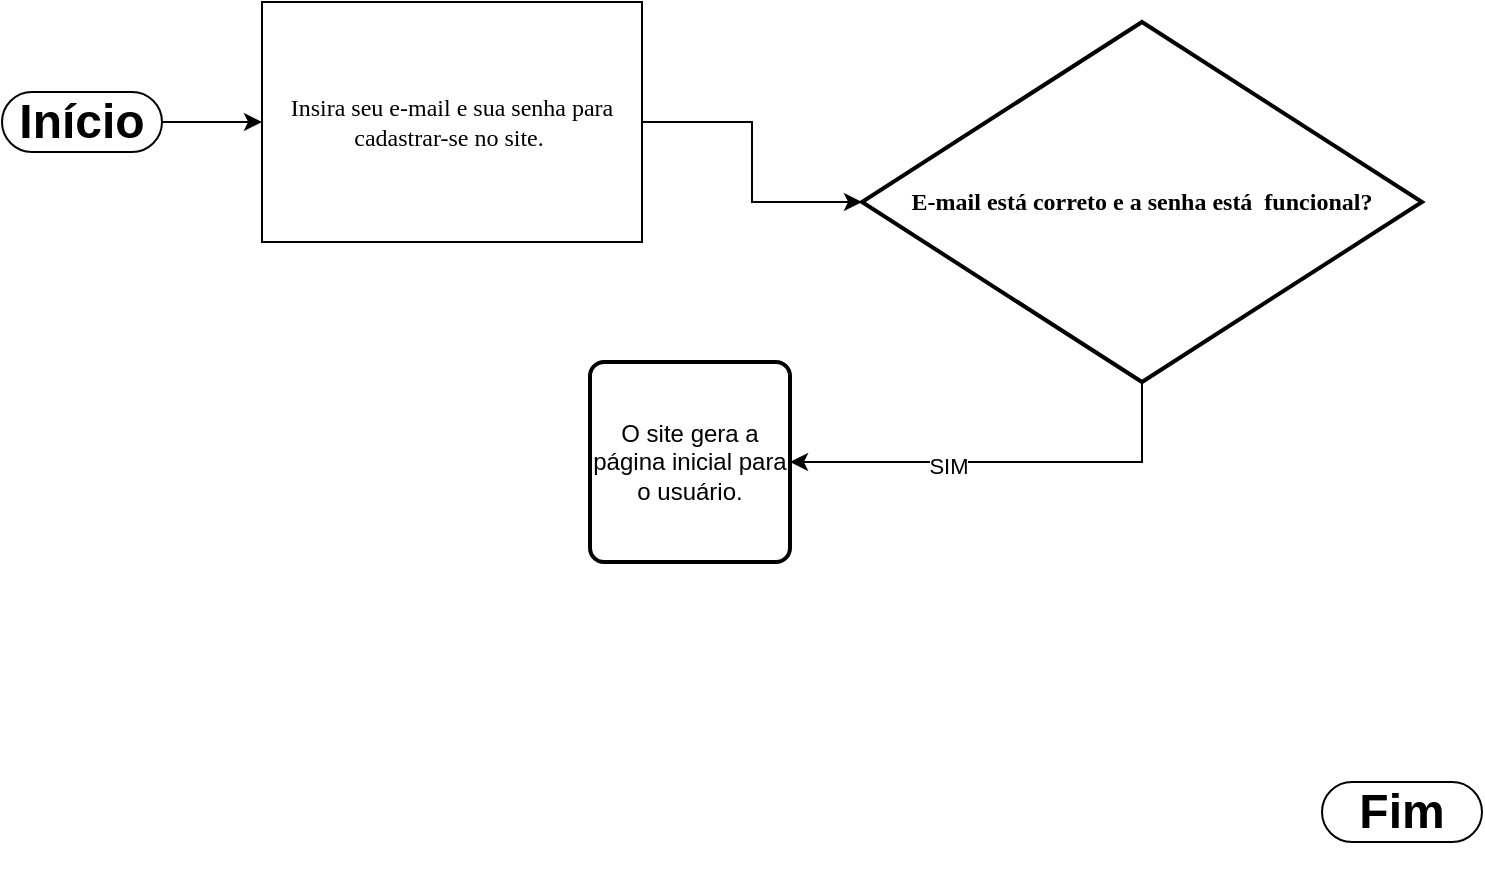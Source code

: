 <mxfile version="26.2.14">
  <diagram name="Página-1" id="xOTFwmVXred5q7bW04MH">
    <mxGraphModel grid="1" page="1" gridSize="10" guides="1" tooltips="1" connect="1" arrows="1" fold="1" pageScale="1" pageWidth="827" pageHeight="1169" math="0" shadow="0">
      <root>
        <mxCell id="0" />
        <mxCell id="1" parent="0" />
        <mxCell id="ut_oWCcyMMZa8qQ-yfI5-5" style="edgeStyle=orthogonalEdgeStyle;rounded=0;orthogonalLoop=1;jettySize=auto;html=1;exitX=1;exitY=0.5;exitDx=0;exitDy=0;exitPerimeter=0;entryX=0;entryY=0.5;entryDx=0;entryDy=0;" edge="1" parent="1" source="ut_oWCcyMMZa8qQ-yfI5-1" target="ut_oWCcyMMZa8qQ-yfI5-3">
          <mxGeometry relative="1" as="geometry" />
        </mxCell>
        <mxCell id="ut_oWCcyMMZa8qQ-yfI5-1" value="&lt;h1&gt;Início&lt;/h1&gt;" style="html=1;dashed=0;whiteSpace=wrap;shape=mxgraph.dfd.start" vertex="1" parent="1">
          <mxGeometry x="20" y="65" width="80" height="30" as="geometry" />
        </mxCell>
        <mxCell id="ut_oWCcyMMZa8qQ-yfI5-2" value="&lt;h1&gt;Fim&lt;/h1&gt;" style="html=1;dashed=0;whiteSpace=wrap;shape=mxgraph.dfd.start" vertex="1" parent="1">
          <mxGeometry x="680" y="410" width="80" height="30" as="geometry" />
        </mxCell>
        <mxCell id="ut_oWCcyMMZa8qQ-yfI5-6" style="edgeStyle=orthogonalEdgeStyle;rounded=0;orthogonalLoop=1;jettySize=auto;html=1;exitX=1;exitY=0.5;exitDx=0;exitDy=0;entryX=0;entryY=0.5;entryDx=0;entryDy=0;entryPerimeter=0;" edge="1" parent="1" source="ut_oWCcyMMZa8qQ-yfI5-3" target="ut_oWCcyMMZa8qQ-yfI5-4">
          <mxGeometry relative="1" as="geometry">
            <mxPoint x="410" y="80" as="targetPoint" />
          </mxGeometry>
        </mxCell>
        <mxCell id="ut_oWCcyMMZa8qQ-yfI5-3" value="Insira seu e-mail e sua senha para cadastrar-se no site.&amp;nbsp;" style="html=1;dashed=0;whiteSpace=wrap;fontFamily=Verdana;labelBorderColor=none;textShadow=0;labelBackgroundColor=none;" vertex="1" parent="1">
          <mxGeometry x="150" y="20" width="190" height="120" as="geometry" />
        </mxCell>
        <mxCell id="ut_oWCcyMMZa8qQ-yfI5-4" value="&lt;h4&gt;E-mail está correto e a senha está&amp;nbsp; funcional?&lt;/h4&gt;" style="strokeWidth=2;html=1;shape=mxgraph.flowchart.decision;whiteSpace=wrap;fontFamily=Verdana;labelBackgroundColor=none;" vertex="1" parent="1">
          <mxGeometry x="450" y="30" width="280" height="180" as="geometry" />
        </mxCell>
        <mxCell id="ut_oWCcyMMZa8qQ-yfI5-7" value="O site gera a página inicial para o usuário." style="rounded=1;whiteSpace=wrap;html=1;absoluteArcSize=1;arcSize=14;strokeWidth=2;" vertex="1" parent="1">
          <mxGeometry x="314" y="200" width="100" height="100" as="geometry" />
        </mxCell>
        <mxCell id="ut_oWCcyMMZa8qQ-yfI5-8" style="edgeStyle=orthogonalEdgeStyle;rounded=0;orthogonalLoop=1;jettySize=auto;html=1;exitX=0.5;exitY=1;exitDx=0;exitDy=0;exitPerimeter=0;entryX=1;entryY=0.5;entryDx=0;entryDy=0;" edge="1" parent="1" source="ut_oWCcyMMZa8qQ-yfI5-4" target="ut_oWCcyMMZa8qQ-yfI5-7">
          <mxGeometry relative="1" as="geometry" />
        </mxCell>
        <mxCell id="ut_oWCcyMMZa8qQ-yfI5-9" value="SIM" style="edgeLabel;html=1;align=center;verticalAlign=middle;resizable=0;points=[];" connectable="0" vertex="1" parent="ut_oWCcyMMZa8qQ-yfI5-8">
          <mxGeometry x="0.271" y="2" relative="1" as="geometry">
            <mxPoint as="offset" />
          </mxGeometry>
        </mxCell>
      </root>
    </mxGraphModel>
  </diagram>
</mxfile>
